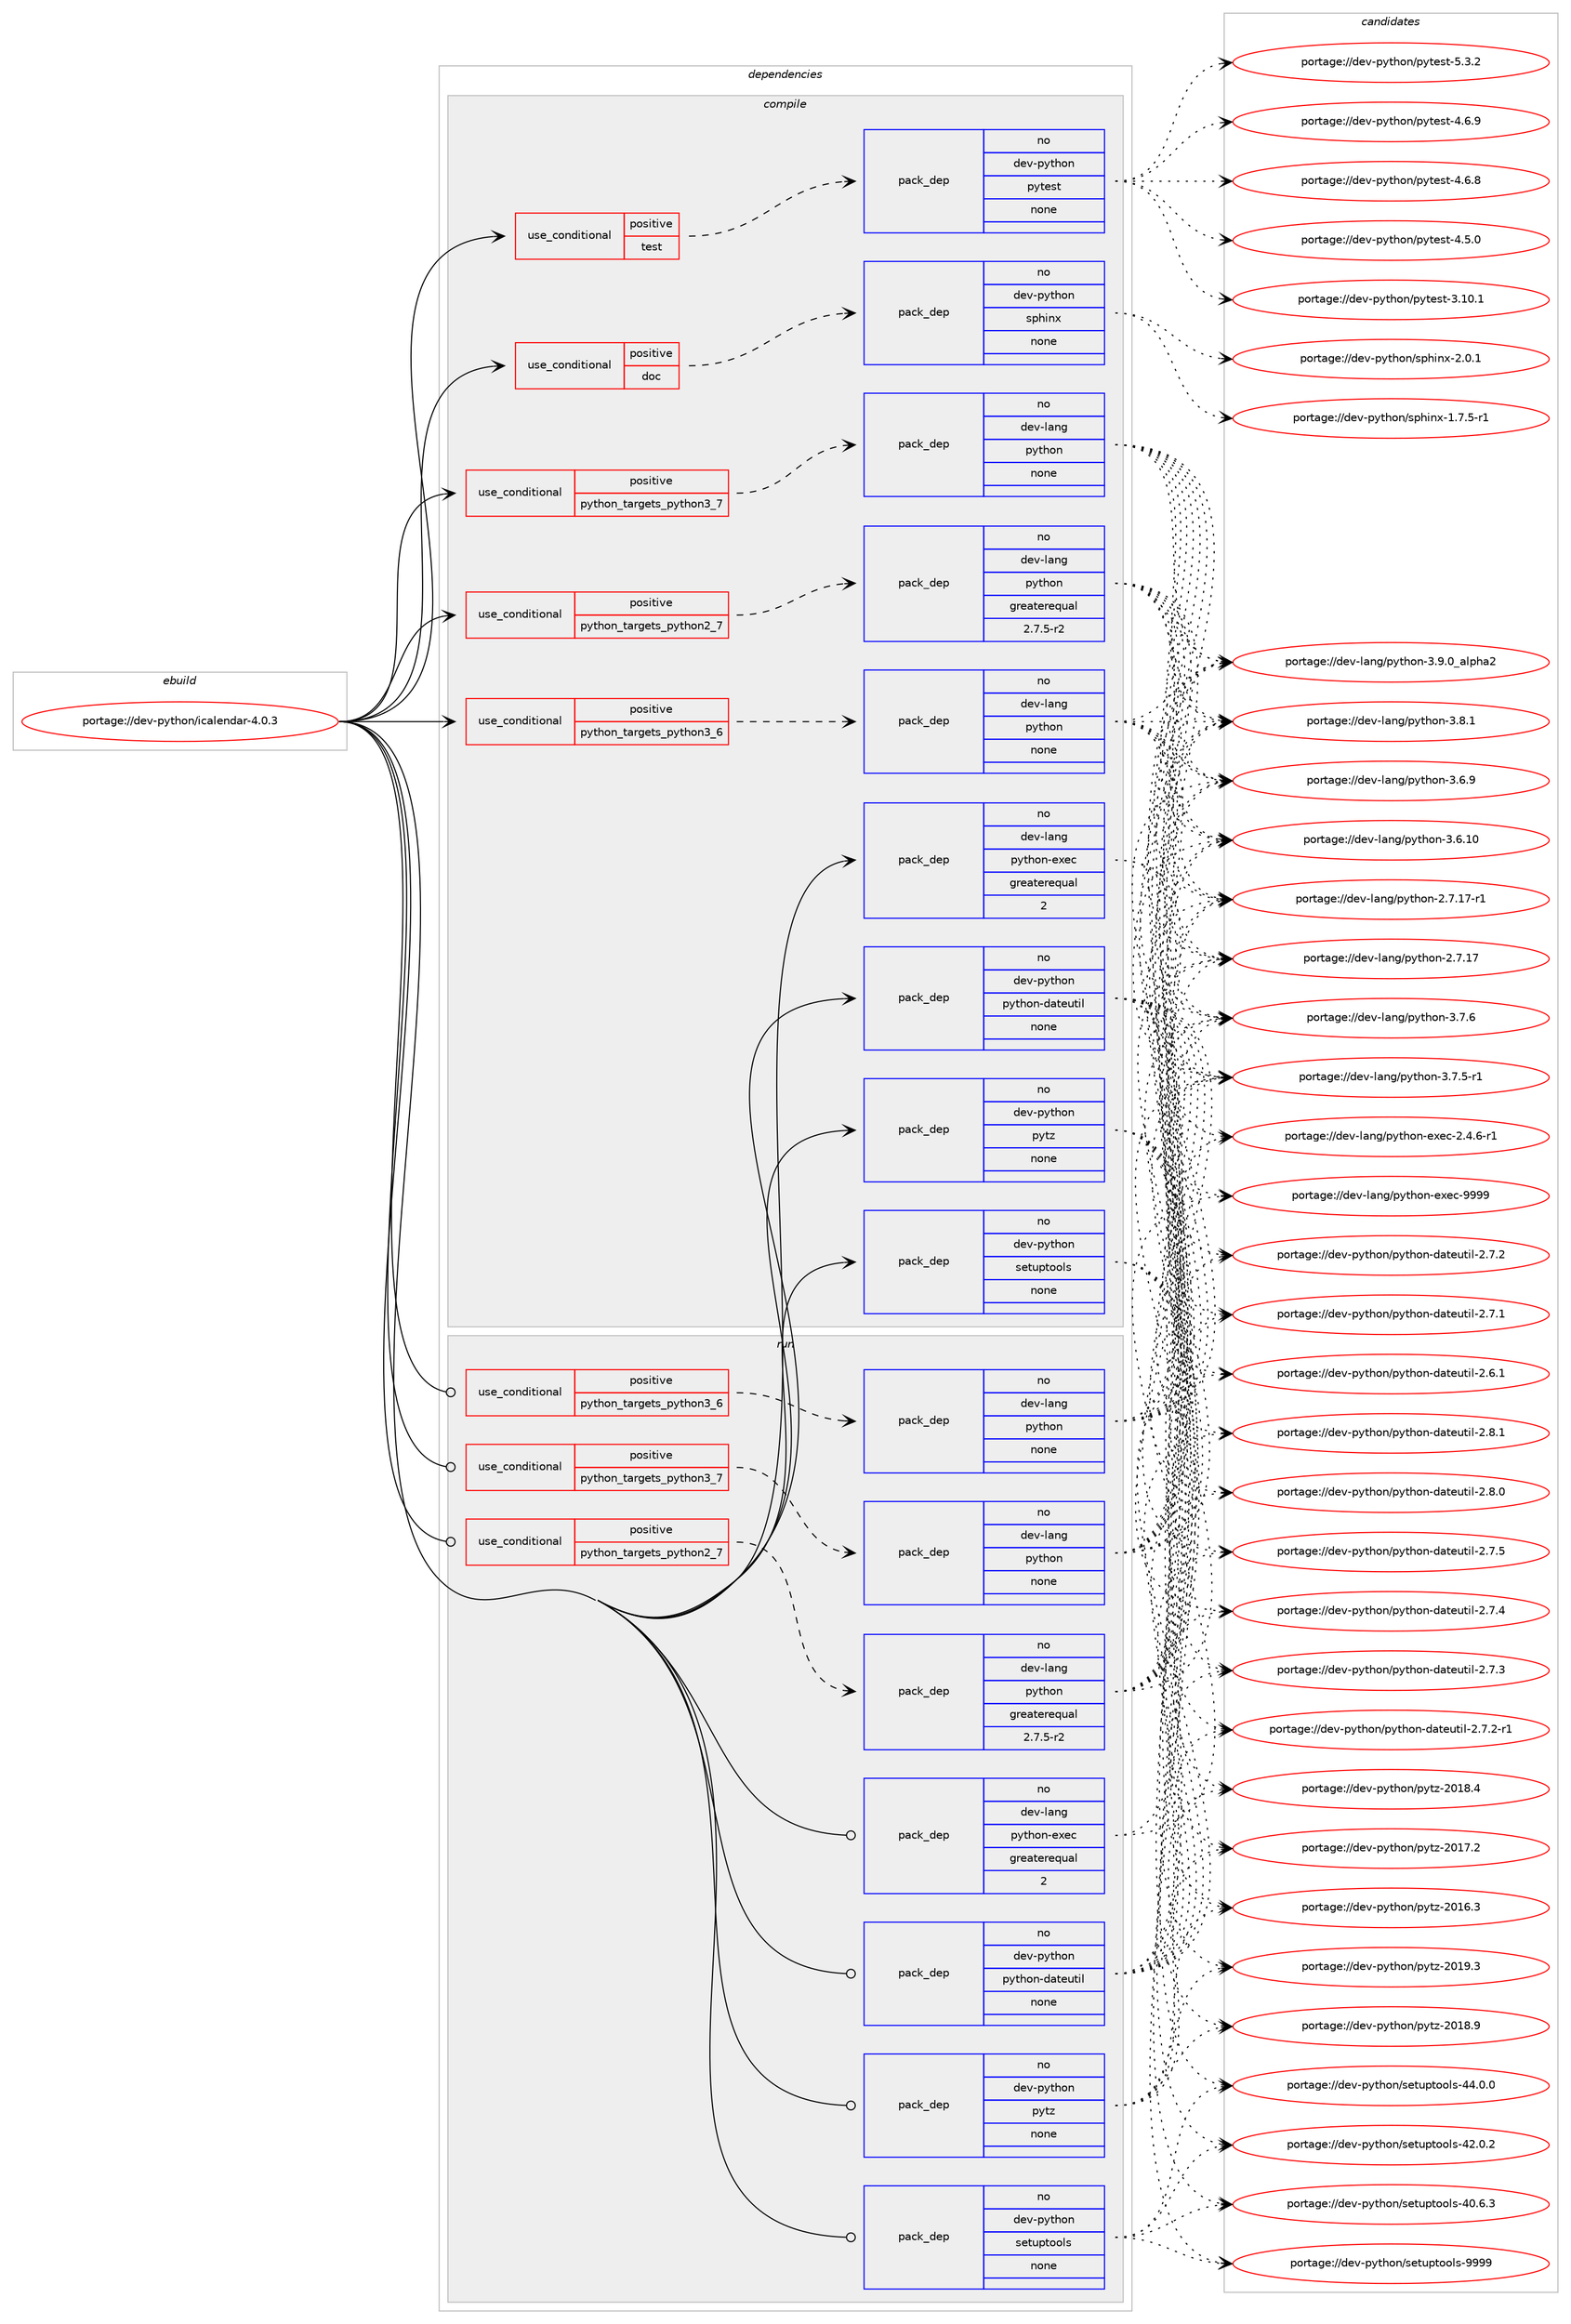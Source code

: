 digraph prolog {

# *************
# Graph options
# *************

newrank=true;
concentrate=true;
compound=true;
graph [rankdir=LR,fontname=Helvetica,fontsize=10,ranksep=1.5];#, ranksep=2.5, nodesep=0.2];
edge  [arrowhead=vee];
node  [fontname=Helvetica,fontsize=10];

# **********
# The ebuild
# **********

subgraph cluster_leftcol {
color=gray;
label=<<i>ebuild</i>>;
id [label="portage://dev-python/icalendar-4.0.3", color=red, width=4, href="../dev-python/icalendar-4.0.3.svg"];
}

# ****************
# The dependencies
# ****************

subgraph cluster_midcol {
color=gray;
label=<<i>dependencies</i>>;
subgraph cluster_compile {
fillcolor="#eeeeee";
style=filled;
label=<<i>compile</i>>;
subgraph cond114653 {
dependency456162 [label=<<TABLE BORDER="0" CELLBORDER="1" CELLSPACING="0" CELLPADDING="4"><TR><TD ROWSPAN="3" CELLPADDING="10">use_conditional</TD></TR><TR><TD>positive</TD></TR><TR><TD>doc</TD></TR></TABLE>>, shape=none, color=red];
subgraph pack336526 {
dependency456163 [label=<<TABLE BORDER="0" CELLBORDER="1" CELLSPACING="0" CELLPADDING="4" WIDTH="220"><TR><TD ROWSPAN="6" CELLPADDING="30">pack_dep</TD></TR><TR><TD WIDTH="110">no</TD></TR><TR><TD>dev-python</TD></TR><TR><TD>sphinx</TD></TR><TR><TD>none</TD></TR><TR><TD></TD></TR></TABLE>>, shape=none, color=blue];
}
dependency456162:e -> dependency456163:w [weight=20,style="dashed",arrowhead="vee"];
}
id:e -> dependency456162:w [weight=20,style="solid",arrowhead="vee"];
subgraph cond114654 {
dependency456164 [label=<<TABLE BORDER="0" CELLBORDER="1" CELLSPACING="0" CELLPADDING="4"><TR><TD ROWSPAN="3" CELLPADDING="10">use_conditional</TD></TR><TR><TD>positive</TD></TR><TR><TD>python_targets_python2_7</TD></TR></TABLE>>, shape=none, color=red];
subgraph pack336527 {
dependency456165 [label=<<TABLE BORDER="0" CELLBORDER="1" CELLSPACING="0" CELLPADDING="4" WIDTH="220"><TR><TD ROWSPAN="6" CELLPADDING="30">pack_dep</TD></TR><TR><TD WIDTH="110">no</TD></TR><TR><TD>dev-lang</TD></TR><TR><TD>python</TD></TR><TR><TD>greaterequal</TD></TR><TR><TD>2.7.5-r2</TD></TR></TABLE>>, shape=none, color=blue];
}
dependency456164:e -> dependency456165:w [weight=20,style="dashed",arrowhead="vee"];
}
id:e -> dependency456164:w [weight=20,style="solid",arrowhead="vee"];
subgraph cond114655 {
dependency456166 [label=<<TABLE BORDER="0" CELLBORDER="1" CELLSPACING="0" CELLPADDING="4"><TR><TD ROWSPAN="3" CELLPADDING="10">use_conditional</TD></TR><TR><TD>positive</TD></TR><TR><TD>python_targets_python3_6</TD></TR></TABLE>>, shape=none, color=red];
subgraph pack336528 {
dependency456167 [label=<<TABLE BORDER="0" CELLBORDER="1" CELLSPACING="0" CELLPADDING="4" WIDTH="220"><TR><TD ROWSPAN="6" CELLPADDING="30">pack_dep</TD></TR><TR><TD WIDTH="110">no</TD></TR><TR><TD>dev-lang</TD></TR><TR><TD>python</TD></TR><TR><TD>none</TD></TR><TR><TD></TD></TR></TABLE>>, shape=none, color=blue];
}
dependency456166:e -> dependency456167:w [weight=20,style="dashed",arrowhead="vee"];
}
id:e -> dependency456166:w [weight=20,style="solid",arrowhead="vee"];
subgraph cond114656 {
dependency456168 [label=<<TABLE BORDER="0" CELLBORDER="1" CELLSPACING="0" CELLPADDING="4"><TR><TD ROWSPAN="3" CELLPADDING="10">use_conditional</TD></TR><TR><TD>positive</TD></TR><TR><TD>python_targets_python3_7</TD></TR></TABLE>>, shape=none, color=red];
subgraph pack336529 {
dependency456169 [label=<<TABLE BORDER="0" CELLBORDER="1" CELLSPACING="0" CELLPADDING="4" WIDTH="220"><TR><TD ROWSPAN="6" CELLPADDING="30">pack_dep</TD></TR><TR><TD WIDTH="110">no</TD></TR><TR><TD>dev-lang</TD></TR><TR><TD>python</TD></TR><TR><TD>none</TD></TR><TR><TD></TD></TR></TABLE>>, shape=none, color=blue];
}
dependency456168:e -> dependency456169:w [weight=20,style="dashed",arrowhead="vee"];
}
id:e -> dependency456168:w [weight=20,style="solid",arrowhead="vee"];
subgraph cond114657 {
dependency456170 [label=<<TABLE BORDER="0" CELLBORDER="1" CELLSPACING="0" CELLPADDING="4"><TR><TD ROWSPAN="3" CELLPADDING="10">use_conditional</TD></TR><TR><TD>positive</TD></TR><TR><TD>test</TD></TR></TABLE>>, shape=none, color=red];
subgraph pack336530 {
dependency456171 [label=<<TABLE BORDER="0" CELLBORDER="1" CELLSPACING="0" CELLPADDING="4" WIDTH="220"><TR><TD ROWSPAN="6" CELLPADDING="30">pack_dep</TD></TR><TR><TD WIDTH="110">no</TD></TR><TR><TD>dev-python</TD></TR><TR><TD>pytest</TD></TR><TR><TD>none</TD></TR><TR><TD></TD></TR></TABLE>>, shape=none, color=blue];
}
dependency456170:e -> dependency456171:w [weight=20,style="dashed",arrowhead="vee"];
}
id:e -> dependency456170:w [weight=20,style="solid",arrowhead="vee"];
subgraph pack336531 {
dependency456172 [label=<<TABLE BORDER="0" CELLBORDER="1" CELLSPACING="0" CELLPADDING="4" WIDTH="220"><TR><TD ROWSPAN="6" CELLPADDING="30">pack_dep</TD></TR><TR><TD WIDTH="110">no</TD></TR><TR><TD>dev-lang</TD></TR><TR><TD>python-exec</TD></TR><TR><TD>greaterequal</TD></TR><TR><TD>2</TD></TR></TABLE>>, shape=none, color=blue];
}
id:e -> dependency456172:w [weight=20,style="solid",arrowhead="vee"];
subgraph pack336532 {
dependency456173 [label=<<TABLE BORDER="0" CELLBORDER="1" CELLSPACING="0" CELLPADDING="4" WIDTH="220"><TR><TD ROWSPAN="6" CELLPADDING="30">pack_dep</TD></TR><TR><TD WIDTH="110">no</TD></TR><TR><TD>dev-python</TD></TR><TR><TD>python-dateutil</TD></TR><TR><TD>none</TD></TR><TR><TD></TD></TR></TABLE>>, shape=none, color=blue];
}
id:e -> dependency456173:w [weight=20,style="solid",arrowhead="vee"];
subgraph pack336533 {
dependency456174 [label=<<TABLE BORDER="0" CELLBORDER="1" CELLSPACING="0" CELLPADDING="4" WIDTH="220"><TR><TD ROWSPAN="6" CELLPADDING="30">pack_dep</TD></TR><TR><TD WIDTH="110">no</TD></TR><TR><TD>dev-python</TD></TR><TR><TD>pytz</TD></TR><TR><TD>none</TD></TR><TR><TD></TD></TR></TABLE>>, shape=none, color=blue];
}
id:e -> dependency456174:w [weight=20,style="solid",arrowhead="vee"];
subgraph pack336534 {
dependency456175 [label=<<TABLE BORDER="0" CELLBORDER="1" CELLSPACING="0" CELLPADDING="4" WIDTH="220"><TR><TD ROWSPAN="6" CELLPADDING="30">pack_dep</TD></TR><TR><TD WIDTH="110">no</TD></TR><TR><TD>dev-python</TD></TR><TR><TD>setuptools</TD></TR><TR><TD>none</TD></TR><TR><TD></TD></TR></TABLE>>, shape=none, color=blue];
}
id:e -> dependency456175:w [weight=20,style="solid",arrowhead="vee"];
}
subgraph cluster_compileandrun {
fillcolor="#eeeeee";
style=filled;
label=<<i>compile and run</i>>;
}
subgraph cluster_run {
fillcolor="#eeeeee";
style=filled;
label=<<i>run</i>>;
subgraph cond114658 {
dependency456176 [label=<<TABLE BORDER="0" CELLBORDER="1" CELLSPACING="0" CELLPADDING="4"><TR><TD ROWSPAN="3" CELLPADDING="10">use_conditional</TD></TR><TR><TD>positive</TD></TR><TR><TD>python_targets_python2_7</TD></TR></TABLE>>, shape=none, color=red];
subgraph pack336535 {
dependency456177 [label=<<TABLE BORDER="0" CELLBORDER="1" CELLSPACING="0" CELLPADDING="4" WIDTH="220"><TR><TD ROWSPAN="6" CELLPADDING="30">pack_dep</TD></TR><TR><TD WIDTH="110">no</TD></TR><TR><TD>dev-lang</TD></TR><TR><TD>python</TD></TR><TR><TD>greaterequal</TD></TR><TR><TD>2.7.5-r2</TD></TR></TABLE>>, shape=none, color=blue];
}
dependency456176:e -> dependency456177:w [weight=20,style="dashed",arrowhead="vee"];
}
id:e -> dependency456176:w [weight=20,style="solid",arrowhead="odot"];
subgraph cond114659 {
dependency456178 [label=<<TABLE BORDER="0" CELLBORDER="1" CELLSPACING="0" CELLPADDING="4"><TR><TD ROWSPAN="3" CELLPADDING="10">use_conditional</TD></TR><TR><TD>positive</TD></TR><TR><TD>python_targets_python3_6</TD></TR></TABLE>>, shape=none, color=red];
subgraph pack336536 {
dependency456179 [label=<<TABLE BORDER="0" CELLBORDER="1" CELLSPACING="0" CELLPADDING="4" WIDTH="220"><TR><TD ROWSPAN="6" CELLPADDING="30">pack_dep</TD></TR><TR><TD WIDTH="110">no</TD></TR><TR><TD>dev-lang</TD></TR><TR><TD>python</TD></TR><TR><TD>none</TD></TR><TR><TD></TD></TR></TABLE>>, shape=none, color=blue];
}
dependency456178:e -> dependency456179:w [weight=20,style="dashed",arrowhead="vee"];
}
id:e -> dependency456178:w [weight=20,style="solid",arrowhead="odot"];
subgraph cond114660 {
dependency456180 [label=<<TABLE BORDER="0" CELLBORDER="1" CELLSPACING="0" CELLPADDING="4"><TR><TD ROWSPAN="3" CELLPADDING="10">use_conditional</TD></TR><TR><TD>positive</TD></TR><TR><TD>python_targets_python3_7</TD></TR></TABLE>>, shape=none, color=red];
subgraph pack336537 {
dependency456181 [label=<<TABLE BORDER="0" CELLBORDER="1" CELLSPACING="0" CELLPADDING="4" WIDTH="220"><TR><TD ROWSPAN="6" CELLPADDING="30">pack_dep</TD></TR><TR><TD WIDTH="110">no</TD></TR><TR><TD>dev-lang</TD></TR><TR><TD>python</TD></TR><TR><TD>none</TD></TR><TR><TD></TD></TR></TABLE>>, shape=none, color=blue];
}
dependency456180:e -> dependency456181:w [weight=20,style="dashed",arrowhead="vee"];
}
id:e -> dependency456180:w [weight=20,style="solid",arrowhead="odot"];
subgraph pack336538 {
dependency456182 [label=<<TABLE BORDER="0" CELLBORDER="1" CELLSPACING="0" CELLPADDING="4" WIDTH="220"><TR><TD ROWSPAN="6" CELLPADDING="30">pack_dep</TD></TR><TR><TD WIDTH="110">no</TD></TR><TR><TD>dev-lang</TD></TR><TR><TD>python-exec</TD></TR><TR><TD>greaterequal</TD></TR><TR><TD>2</TD></TR></TABLE>>, shape=none, color=blue];
}
id:e -> dependency456182:w [weight=20,style="solid",arrowhead="odot"];
subgraph pack336539 {
dependency456183 [label=<<TABLE BORDER="0" CELLBORDER="1" CELLSPACING="0" CELLPADDING="4" WIDTH="220"><TR><TD ROWSPAN="6" CELLPADDING="30">pack_dep</TD></TR><TR><TD WIDTH="110">no</TD></TR><TR><TD>dev-python</TD></TR><TR><TD>python-dateutil</TD></TR><TR><TD>none</TD></TR><TR><TD></TD></TR></TABLE>>, shape=none, color=blue];
}
id:e -> dependency456183:w [weight=20,style="solid",arrowhead="odot"];
subgraph pack336540 {
dependency456184 [label=<<TABLE BORDER="0" CELLBORDER="1" CELLSPACING="0" CELLPADDING="4" WIDTH="220"><TR><TD ROWSPAN="6" CELLPADDING="30">pack_dep</TD></TR><TR><TD WIDTH="110">no</TD></TR><TR><TD>dev-python</TD></TR><TR><TD>pytz</TD></TR><TR><TD>none</TD></TR><TR><TD></TD></TR></TABLE>>, shape=none, color=blue];
}
id:e -> dependency456184:w [weight=20,style="solid",arrowhead="odot"];
subgraph pack336541 {
dependency456185 [label=<<TABLE BORDER="0" CELLBORDER="1" CELLSPACING="0" CELLPADDING="4" WIDTH="220"><TR><TD ROWSPAN="6" CELLPADDING="30">pack_dep</TD></TR><TR><TD WIDTH="110">no</TD></TR><TR><TD>dev-python</TD></TR><TR><TD>setuptools</TD></TR><TR><TD>none</TD></TR><TR><TD></TD></TR></TABLE>>, shape=none, color=blue];
}
id:e -> dependency456185:w [weight=20,style="solid",arrowhead="odot"];
}
}

# **************
# The candidates
# **************

subgraph cluster_choices {
rank=same;
color=gray;
label=<<i>candidates</i>>;

subgraph choice336526 {
color=black;
nodesep=1;
choice1001011184511212111610411111047115112104105110120455046484649 [label="portage://dev-python/sphinx-2.0.1", color=red, width=4,href="../dev-python/sphinx-2.0.1.svg"];
choice10010111845112121116104111110471151121041051101204549465546534511449 [label="portage://dev-python/sphinx-1.7.5-r1", color=red, width=4,href="../dev-python/sphinx-1.7.5-r1.svg"];
dependency456163:e -> choice1001011184511212111610411111047115112104105110120455046484649:w [style=dotted,weight="100"];
dependency456163:e -> choice10010111845112121116104111110471151121041051101204549465546534511449:w [style=dotted,weight="100"];
}
subgraph choice336527 {
color=black;
nodesep=1;
choice10010111845108971101034711212111610411111045514657464895971081121049750 [label="portage://dev-lang/python-3.9.0_alpha2", color=red, width=4,href="../dev-lang/python-3.9.0_alpha2.svg"];
choice100101118451089711010347112121116104111110455146564649 [label="portage://dev-lang/python-3.8.1", color=red, width=4,href="../dev-lang/python-3.8.1.svg"];
choice100101118451089711010347112121116104111110455146554654 [label="portage://dev-lang/python-3.7.6", color=red, width=4,href="../dev-lang/python-3.7.6.svg"];
choice1001011184510897110103471121211161041111104551465546534511449 [label="portage://dev-lang/python-3.7.5-r1", color=red, width=4,href="../dev-lang/python-3.7.5-r1.svg"];
choice100101118451089711010347112121116104111110455146544657 [label="portage://dev-lang/python-3.6.9", color=red, width=4,href="../dev-lang/python-3.6.9.svg"];
choice10010111845108971101034711212111610411111045514654464948 [label="portage://dev-lang/python-3.6.10", color=red, width=4,href="../dev-lang/python-3.6.10.svg"];
choice100101118451089711010347112121116104111110455046554649554511449 [label="portage://dev-lang/python-2.7.17-r1", color=red, width=4,href="../dev-lang/python-2.7.17-r1.svg"];
choice10010111845108971101034711212111610411111045504655464955 [label="portage://dev-lang/python-2.7.17", color=red, width=4,href="../dev-lang/python-2.7.17.svg"];
dependency456165:e -> choice10010111845108971101034711212111610411111045514657464895971081121049750:w [style=dotted,weight="100"];
dependency456165:e -> choice100101118451089711010347112121116104111110455146564649:w [style=dotted,weight="100"];
dependency456165:e -> choice100101118451089711010347112121116104111110455146554654:w [style=dotted,weight="100"];
dependency456165:e -> choice1001011184510897110103471121211161041111104551465546534511449:w [style=dotted,weight="100"];
dependency456165:e -> choice100101118451089711010347112121116104111110455146544657:w [style=dotted,weight="100"];
dependency456165:e -> choice10010111845108971101034711212111610411111045514654464948:w [style=dotted,weight="100"];
dependency456165:e -> choice100101118451089711010347112121116104111110455046554649554511449:w [style=dotted,weight="100"];
dependency456165:e -> choice10010111845108971101034711212111610411111045504655464955:w [style=dotted,weight="100"];
}
subgraph choice336528 {
color=black;
nodesep=1;
choice10010111845108971101034711212111610411111045514657464895971081121049750 [label="portage://dev-lang/python-3.9.0_alpha2", color=red, width=4,href="../dev-lang/python-3.9.0_alpha2.svg"];
choice100101118451089711010347112121116104111110455146564649 [label="portage://dev-lang/python-3.8.1", color=red, width=4,href="../dev-lang/python-3.8.1.svg"];
choice100101118451089711010347112121116104111110455146554654 [label="portage://dev-lang/python-3.7.6", color=red, width=4,href="../dev-lang/python-3.7.6.svg"];
choice1001011184510897110103471121211161041111104551465546534511449 [label="portage://dev-lang/python-3.7.5-r1", color=red, width=4,href="../dev-lang/python-3.7.5-r1.svg"];
choice100101118451089711010347112121116104111110455146544657 [label="portage://dev-lang/python-3.6.9", color=red, width=4,href="../dev-lang/python-3.6.9.svg"];
choice10010111845108971101034711212111610411111045514654464948 [label="portage://dev-lang/python-3.6.10", color=red, width=4,href="../dev-lang/python-3.6.10.svg"];
choice100101118451089711010347112121116104111110455046554649554511449 [label="portage://dev-lang/python-2.7.17-r1", color=red, width=4,href="../dev-lang/python-2.7.17-r1.svg"];
choice10010111845108971101034711212111610411111045504655464955 [label="portage://dev-lang/python-2.7.17", color=red, width=4,href="../dev-lang/python-2.7.17.svg"];
dependency456167:e -> choice10010111845108971101034711212111610411111045514657464895971081121049750:w [style=dotted,weight="100"];
dependency456167:e -> choice100101118451089711010347112121116104111110455146564649:w [style=dotted,weight="100"];
dependency456167:e -> choice100101118451089711010347112121116104111110455146554654:w [style=dotted,weight="100"];
dependency456167:e -> choice1001011184510897110103471121211161041111104551465546534511449:w [style=dotted,weight="100"];
dependency456167:e -> choice100101118451089711010347112121116104111110455146544657:w [style=dotted,weight="100"];
dependency456167:e -> choice10010111845108971101034711212111610411111045514654464948:w [style=dotted,weight="100"];
dependency456167:e -> choice100101118451089711010347112121116104111110455046554649554511449:w [style=dotted,weight="100"];
dependency456167:e -> choice10010111845108971101034711212111610411111045504655464955:w [style=dotted,weight="100"];
}
subgraph choice336529 {
color=black;
nodesep=1;
choice10010111845108971101034711212111610411111045514657464895971081121049750 [label="portage://dev-lang/python-3.9.0_alpha2", color=red, width=4,href="../dev-lang/python-3.9.0_alpha2.svg"];
choice100101118451089711010347112121116104111110455146564649 [label="portage://dev-lang/python-3.8.1", color=red, width=4,href="../dev-lang/python-3.8.1.svg"];
choice100101118451089711010347112121116104111110455146554654 [label="portage://dev-lang/python-3.7.6", color=red, width=4,href="../dev-lang/python-3.7.6.svg"];
choice1001011184510897110103471121211161041111104551465546534511449 [label="portage://dev-lang/python-3.7.5-r1", color=red, width=4,href="../dev-lang/python-3.7.5-r1.svg"];
choice100101118451089711010347112121116104111110455146544657 [label="portage://dev-lang/python-3.6.9", color=red, width=4,href="../dev-lang/python-3.6.9.svg"];
choice10010111845108971101034711212111610411111045514654464948 [label="portage://dev-lang/python-3.6.10", color=red, width=4,href="../dev-lang/python-3.6.10.svg"];
choice100101118451089711010347112121116104111110455046554649554511449 [label="portage://dev-lang/python-2.7.17-r1", color=red, width=4,href="../dev-lang/python-2.7.17-r1.svg"];
choice10010111845108971101034711212111610411111045504655464955 [label="portage://dev-lang/python-2.7.17", color=red, width=4,href="../dev-lang/python-2.7.17.svg"];
dependency456169:e -> choice10010111845108971101034711212111610411111045514657464895971081121049750:w [style=dotted,weight="100"];
dependency456169:e -> choice100101118451089711010347112121116104111110455146564649:w [style=dotted,weight="100"];
dependency456169:e -> choice100101118451089711010347112121116104111110455146554654:w [style=dotted,weight="100"];
dependency456169:e -> choice1001011184510897110103471121211161041111104551465546534511449:w [style=dotted,weight="100"];
dependency456169:e -> choice100101118451089711010347112121116104111110455146544657:w [style=dotted,weight="100"];
dependency456169:e -> choice10010111845108971101034711212111610411111045514654464948:w [style=dotted,weight="100"];
dependency456169:e -> choice100101118451089711010347112121116104111110455046554649554511449:w [style=dotted,weight="100"];
dependency456169:e -> choice10010111845108971101034711212111610411111045504655464955:w [style=dotted,weight="100"];
}
subgraph choice336530 {
color=black;
nodesep=1;
choice1001011184511212111610411111047112121116101115116455346514650 [label="portage://dev-python/pytest-5.3.2", color=red, width=4,href="../dev-python/pytest-5.3.2.svg"];
choice1001011184511212111610411111047112121116101115116455246544657 [label="portage://dev-python/pytest-4.6.9", color=red, width=4,href="../dev-python/pytest-4.6.9.svg"];
choice1001011184511212111610411111047112121116101115116455246544656 [label="portage://dev-python/pytest-4.6.8", color=red, width=4,href="../dev-python/pytest-4.6.8.svg"];
choice1001011184511212111610411111047112121116101115116455246534648 [label="portage://dev-python/pytest-4.5.0", color=red, width=4,href="../dev-python/pytest-4.5.0.svg"];
choice100101118451121211161041111104711212111610111511645514649484649 [label="portage://dev-python/pytest-3.10.1", color=red, width=4,href="../dev-python/pytest-3.10.1.svg"];
dependency456171:e -> choice1001011184511212111610411111047112121116101115116455346514650:w [style=dotted,weight="100"];
dependency456171:e -> choice1001011184511212111610411111047112121116101115116455246544657:w [style=dotted,weight="100"];
dependency456171:e -> choice1001011184511212111610411111047112121116101115116455246544656:w [style=dotted,weight="100"];
dependency456171:e -> choice1001011184511212111610411111047112121116101115116455246534648:w [style=dotted,weight="100"];
dependency456171:e -> choice100101118451121211161041111104711212111610111511645514649484649:w [style=dotted,weight="100"];
}
subgraph choice336531 {
color=black;
nodesep=1;
choice10010111845108971101034711212111610411111045101120101994557575757 [label="portage://dev-lang/python-exec-9999", color=red, width=4,href="../dev-lang/python-exec-9999.svg"];
choice10010111845108971101034711212111610411111045101120101994550465246544511449 [label="portage://dev-lang/python-exec-2.4.6-r1", color=red, width=4,href="../dev-lang/python-exec-2.4.6-r1.svg"];
dependency456172:e -> choice10010111845108971101034711212111610411111045101120101994557575757:w [style=dotted,weight="100"];
dependency456172:e -> choice10010111845108971101034711212111610411111045101120101994550465246544511449:w [style=dotted,weight="100"];
}
subgraph choice336532 {
color=black;
nodesep=1;
choice10010111845112121116104111110471121211161041111104510097116101117116105108455046564649 [label="portage://dev-python/python-dateutil-2.8.1", color=red, width=4,href="../dev-python/python-dateutil-2.8.1.svg"];
choice10010111845112121116104111110471121211161041111104510097116101117116105108455046564648 [label="portage://dev-python/python-dateutil-2.8.0", color=red, width=4,href="../dev-python/python-dateutil-2.8.0.svg"];
choice10010111845112121116104111110471121211161041111104510097116101117116105108455046554653 [label="portage://dev-python/python-dateutil-2.7.5", color=red, width=4,href="../dev-python/python-dateutil-2.7.5.svg"];
choice10010111845112121116104111110471121211161041111104510097116101117116105108455046554652 [label="portage://dev-python/python-dateutil-2.7.4", color=red, width=4,href="../dev-python/python-dateutil-2.7.4.svg"];
choice10010111845112121116104111110471121211161041111104510097116101117116105108455046554651 [label="portage://dev-python/python-dateutil-2.7.3", color=red, width=4,href="../dev-python/python-dateutil-2.7.3.svg"];
choice100101118451121211161041111104711212111610411111045100971161011171161051084550465546504511449 [label="portage://dev-python/python-dateutil-2.7.2-r1", color=red, width=4,href="../dev-python/python-dateutil-2.7.2-r1.svg"];
choice10010111845112121116104111110471121211161041111104510097116101117116105108455046554650 [label="portage://dev-python/python-dateutil-2.7.2", color=red, width=4,href="../dev-python/python-dateutil-2.7.2.svg"];
choice10010111845112121116104111110471121211161041111104510097116101117116105108455046554649 [label="portage://dev-python/python-dateutil-2.7.1", color=red, width=4,href="../dev-python/python-dateutil-2.7.1.svg"];
choice10010111845112121116104111110471121211161041111104510097116101117116105108455046544649 [label="portage://dev-python/python-dateutil-2.6.1", color=red, width=4,href="../dev-python/python-dateutil-2.6.1.svg"];
dependency456173:e -> choice10010111845112121116104111110471121211161041111104510097116101117116105108455046564649:w [style=dotted,weight="100"];
dependency456173:e -> choice10010111845112121116104111110471121211161041111104510097116101117116105108455046564648:w [style=dotted,weight="100"];
dependency456173:e -> choice10010111845112121116104111110471121211161041111104510097116101117116105108455046554653:w [style=dotted,weight="100"];
dependency456173:e -> choice10010111845112121116104111110471121211161041111104510097116101117116105108455046554652:w [style=dotted,weight="100"];
dependency456173:e -> choice10010111845112121116104111110471121211161041111104510097116101117116105108455046554651:w [style=dotted,weight="100"];
dependency456173:e -> choice100101118451121211161041111104711212111610411111045100971161011171161051084550465546504511449:w [style=dotted,weight="100"];
dependency456173:e -> choice10010111845112121116104111110471121211161041111104510097116101117116105108455046554650:w [style=dotted,weight="100"];
dependency456173:e -> choice10010111845112121116104111110471121211161041111104510097116101117116105108455046554649:w [style=dotted,weight="100"];
dependency456173:e -> choice10010111845112121116104111110471121211161041111104510097116101117116105108455046544649:w [style=dotted,weight="100"];
}
subgraph choice336533 {
color=black;
nodesep=1;
choice100101118451121211161041111104711212111612245504849574651 [label="portage://dev-python/pytz-2019.3", color=red, width=4,href="../dev-python/pytz-2019.3.svg"];
choice100101118451121211161041111104711212111612245504849564657 [label="portage://dev-python/pytz-2018.9", color=red, width=4,href="../dev-python/pytz-2018.9.svg"];
choice100101118451121211161041111104711212111612245504849564652 [label="portage://dev-python/pytz-2018.4", color=red, width=4,href="../dev-python/pytz-2018.4.svg"];
choice100101118451121211161041111104711212111612245504849554650 [label="portage://dev-python/pytz-2017.2", color=red, width=4,href="../dev-python/pytz-2017.2.svg"];
choice100101118451121211161041111104711212111612245504849544651 [label="portage://dev-python/pytz-2016.3", color=red, width=4,href="../dev-python/pytz-2016.3.svg"];
dependency456174:e -> choice100101118451121211161041111104711212111612245504849574651:w [style=dotted,weight="100"];
dependency456174:e -> choice100101118451121211161041111104711212111612245504849564657:w [style=dotted,weight="100"];
dependency456174:e -> choice100101118451121211161041111104711212111612245504849564652:w [style=dotted,weight="100"];
dependency456174:e -> choice100101118451121211161041111104711212111612245504849554650:w [style=dotted,weight="100"];
dependency456174:e -> choice100101118451121211161041111104711212111612245504849544651:w [style=dotted,weight="100"];
}
subgraph choice336534 {
color=black;
nodesep=1;
choice10010111845112121116104111110471151011161171121161111111081154557575757 [label="portage://dev-python/setuptools-9999", color=red, width=4,href="../dev-python/setuptools-9999.svg"];
choice100101118451121211161041111104711510111611711211611111110811545525246484648 [label="portage://dev-python/setuptools-44.0.0", color=red, width=4,href="../dev-python/setuptools-44.0.0.svg"];
choice100101118451121211161041111104711510111611711211611111110811545525046484650 [label="portage://dev-python/setuptools-42.0.2", color=red, width=4,href="../dev-python/setuptools-42.0.2.svg"];
choice100101118451121211161041111104711510111611711211611111110811545524846544651 [label="portage://dev-python/setuptools-40.6.3", color=red, width=4,href="../dev-python/setuptools-40.6.3.svg"];
dependency456175:e -> choice10010111845112121116104111110471151011161171121161111111081154557575757:w [style=dotted,weight="100"];
dependency456175:e -> choice100101118451121211161041111104711510111611711211611111110811545525246484648:w [style=dotted,weight="100"];
dependency456175:e -> choice100101118451121211161041111104711510111611711211611111110811545525046484650:w [style=dotted,weight="100"];
dependency456175:e -> choice100101118451121211161041111104711510111611711211611111110811545524846544651:w [style=dotted,weight="100"];
}
subgraph choice336535 {
color=black;
nodesep=1;
choice10010111845108971101034711212111610411111045514657464895971081121049750 [label="portage://dev-lang/python-3.9.0_alpha2", color=red, width=4,href="../dev-lang/python-3.9.0_alpha2.svg"];
choice100101118451089711010347112121116104111110455146564649 [label="portage://dev-lang/python-3.8.1", color=red, width=4,href="../dev-lang/python-3.8.1.svg"];
choice100101118451089711010347112121116104111110455146554654 [label="portage://dev-lang/python-3.7.6", color=red, width=4,href="../dev-lang/python-3.7.6.svg"];
choice1001011184510897110103471121211161041111104551465546534511449 [label="portage://dev-lang/python-3.7.5-r1", color=red, width=4,href="../dev-lang/python-3.7.5-r1.svg"];
choice100101118451089711010347112121116104111110455146544657 [label="portage://dev-lang/python-3.6.9", color=red, width=4,href="../dev-lang/python-3.6.9.svg"];
choice10010111845108971101034711212111610411111045514654464948 [label="portage://dev-lang/python-3.6.10", color=red, width=4,href="../dev-lang/python-3.6.10.svg"];
choice100101118451089711010347112121116104111110455046554649554511449 [label="portage://dev-lang/python-2.7.17-r1", color=red, width=4,href="../dev-lang/python-2.7.17-r1.svg"];
choice10010111845108971101034711212111610411111045504655464955 [label="portage://dev-lang/python-2.7.17", color=red, width=4,href="../dev-lang/python-2.7.17.svg"];
dependency456177:e -> choice10010111845108971101034711212111610411111045514657464895971081121049750:w [style=dotted,weight="100"];
dependency456177:e -> choice100101118451089711010347112121116104111110455146564649:w [style=dotted,weight="100"];
dependency456177:e -> choice100101118451089711010347112121116104111110455146554654:w [style=dotted,weight="100"];
dependency456177:e -> choice1001011184510897110103471121211161041111104551465546534511449:w [style=dotted,weight="100"];
dependency456177:e -> choice100101118451089711010347112121116104111110455146544657:w [style=dotted,weight="100"];
dependency456177:e -> choice10010111845108971101034711212111610411111045514654464948:w [style=dotted,weight="100"];
dependency456177:e -> choice100101118451089711010347112121116104111110455046554649554511449:w [style=dotted,weight="100"];
dependency456177:e -> choice10010111845108971101034711212111610411111045504655464955:w [style=dotted,weight="100"];
}
subgraph choice336536 {
color=black;
nodesep=1;
choice10010111845108971101034711212111610411111045514657464895971081121049750 [label="portage://dev-lang/python-3.9.0_alpha2", color=red, width=4,href="../dev-lang/python-3.9.0_alpha2.svg"];
choice100101118451089711010347112121116104111110455146564649 [label="portage://dev-lang/python-3.8.1", color=red, width=4,href="../dev-lang/python-3.8.1.svg"];
choice100101118451089711010347112121116104111110455146554654 [label="portage://dev-lang/python-3.7.6", color=red, width=4,href="../dev-lang/python-3.7.6.svg"];
choice1001011184510897110103471121211161041111104551465546534511449 [label="portage://dev-lang/python-3.7.5-r1", color=red, width=4,href="../dev-lang/python-3.7.5-r1.svg"];
choice100101118451089711010347112121116104111110455146544657 [label="portage://dev-lang/python-3.6.9", color=red, width=4,href="../dev-lang/python-3.6.9.svg"];
choice10010111845108971101034711212111610411111045514654464948 [label="portage://dev-lang/python-3.6.10", color=red, width=4,href="../dev-lang/python-3.6.10.svg"];
choice100101118451089711010347112121116104111110455046554649554511449 [label="portage://dev-lang/python-2.7.17-r1", color=red, width=4,href="../dev-lang/python-2.7.17-r1.svg"];
choice10010111845108971101034711212111610411111045504655464955 [label="portage://dev-lang/python-2.7.17", color=red, width=4,href="../dev-lang/python-2.7.17.svg"];
dependency456179:e -> choice10010111845108971101034711212111610411111045514657464895971081121049750:w [style=dotted,weight="100"];
dependency456179:e -> choice100101118451089711010347112121116104111110455146564649:w [style=dotted,weight="100"];
dependency456179:e -> choice100101118451089711010347112121116104111110455146554654:w [style=dotted,weight="100"];
dependency456179:e -> choice1001011184510897110103471121211161041111104551465546534511449:w [style=dotted,weight="100"];
dependency456179:e -> choice100101118451089711010347112121116104111110455146544657:w [style=dotted,weight="100"];
dependency456179:e -> choice10010111845108971101034711212111610411111045514654464948:w [style=dotted,weight="100"];
dependency456179:e -> choice100101118451089711010347112121116104111110455046554649554511449:w [style=dotted,weight="100"];
dependency456179:e -> choice10010111845108971101034711212111610411111045504655464955:w [style=dotted,weight="100"];
}
subgraph choice336537 {
color=black;
nodesep=1;
choice10010111845108971101034711212111610411111045514657464895971081121049750 [label="portage://dev-lang/python-3.9.0_alpha2", color=red, width=4,href="../dev-lang/python-3.9.0_alpha2.svg"];
choice100101118451089711010347112121116104111110455146564649 [label="portage://dev-lang/python-3.8.1", color=red, width=4,href="../dev-lang/python-3.8.1.svg"];
choice100101118451089711010347112121116104111110455146554654 [label="portage://dev-lang/python-3.7.6", color=red, width=4,href="../dev-lang/python-3.7.6.svg"];
choice1001011184510897110103471121211161041111104551465546534511449 [label="portage://dev-lang/python-3.7.5-r1", color=red, width=4,href="../dev-lang/python-3.7.5-r1.svg"];
choice100101118451089711010347112121116104111110455146544657 [label="portage://dev-lang/python-3.6.9", color=red, width=4,href="../dev-lang/python-3.6.9.svg"];
choice10010111845108971101034711212111610411111045514654464948 [label="portage://dev-lang/python-3.6.10", color=red, width=4,href="../dev-lang/python-3.6.10.svg"];
choice100101118451089711010347112121116104111110455046554649554511449 [label="portage://dev-lang/python-2.7.17-r1", color=red, width=4,href="../dev-lang/python-2.7.17-r1.svg"];
choice10010111845108971101034711212111610411111045504655464955 [label="portage://dev-lang/python-2.7.17", color=red, width=4,href="../dev-lang/python-2.7.17.svg"];
dependency456181:e -> choice10010111845108971101034711212111610411111045514657464895971081121049750:w [style=dotted,weight="100"];
dependency456181:e -> choice100101118451089711010347112121116104111110455146564649:w [style=dotted,weight="100"];
dependency456181:e -> choice100101118451089711010347112121116104111110455146554654:w [style=dotted,weight="100"];
dependency456181:e -> choice1001011184510897110103471121211161041111104551465546534511449:w [style=dotted,weight="100"];
dependency456181:e -> choice100101118451089711010347112121116104111110455146544657:w [style=dotted,weight="100"];
dependency456181:e -> choice10010111845108971101034711212111610411111045514654464948:w [style=dotted,weight="100"];
dependency456181:e -> choice100101118451089711010347112121116104111110455046554649554511449:w [style=dotted,weight="100"];
dependency456181:e -> choice10010111845108971101034711212111610411111045504655464955:w [style=dotted,weight="100"];
}
subgraph choice336538 {
color=black;
nodesep=1;
choice10010111845108971101034711212111610411111045101120101994557575757 [label="portage://dev-lang/python-exec-9999", color=red, width=4,href="../dev-lang/python-exec-9999.svg"];
choice10010111845108971101034711212111610411111045101120101994550465246544511449 [label="portage://dev-lang/python-exec-2.4.6-r1", color=red, width=4,href="../dev-lang/python-exec-2.4.6-r1.svg"];
dependency456182:e -> choice10010111845108971101034711212111610411111045101120101994557575757:w [style=dotted,weight="100"];
dependency456182:e -> choice10010111845108971101034711212111610411111045101120101994550465246544511449:w [style=dotted,weight="100"];
}
subgraph choice336539 {
color=black;
nodesep=1;
choice10010111845112121116104111110471121211161041111104510097116101117116105108455046564649 [label="portage://dev-python/python-dateutil-2.8.1", color=red, width=4,href="../dev-python/python-dateutil-2.8.1.svg"];
choice10010111845112121116104111110471121211161041111104510097116101117116105108455046564648 [label="portage://dev-python/python-dateutil-2.8.0", color=red, width=4,href="../dev-python/python-dateutil-2.8.0.svg"];
choice10010111845112121116104111110471121211161041111104510097116101117116105108455046554653 [label="portage://dev-python/python-dateutil-2.7.5", color=red, width=4,href="../dev-python/python-dateutil-2.7.5.svg"];
choice10010111845112121116104111110471121211161041111104510097116101117116105108455046554652 [label="portage://dev-python/python-dateutil-2.7.4", color=red, width=4,href="../dev-python/python-dateutil-2.7.4.svg"];
choice10010111845112121116104111110471121211161041111104510097116101117116105108455046554651 [label="portage://dev-python/python-dateutil-2.7.3", color=red, width=4,href="../dev-python/python-dateutil-2.7.3.svg"];
choice100101118451121211161041111104711212111610411111045100971161011171161051084550465546504511449 [label="portage://dev-python/python-dateutil-2.7.2-r1", color=red, width=4,href="../dev-python/python-dateutil-2.7.2-r1.svg"];
choice10010111845112121116104111110471121211161041111104510097116101117116105108455046554650 [label="portage://dev-python/python-dateutil-2.7.2", color=red, width=4,href="../dev-python/python-dateutil-2.7.2.svg"];
choice10010111845112121116104111110471121211161041111104510097116101117116105108455046554649 [label="portage://dev-python/python-dateutil-2.7.1", color=red, width=4,href="../dev-python/python-dateutil-2.7.1.svg"];
choice10010111845112121116104111110471121211161041111104510097116101117116105108455046544649 [label="portage://dev-python/python-dateutil-2.6.1", color=red, width=4,href="../dev-python/python-dateutil-2.6.1.svg"];
dependency456183:e -> choice10010111845112121116104111110471121211161041111104510097116101117116105108455046564649:w [style=dotted,weight="100"];
dependency456183:e -> choice10010111845112121116104111110471121211161041111104510097116101117116105108455046564648:w [style=dotted,weight="100"];
dependency456183:e -> choice10010111845112121116104111110471121211161041111104510097116101117116105108455046554653:w [style=dotted,weight="100"];
dependency456183:e -> choice10010111845112121116104111110471121211161041111104510097116101117116105108455046554652:w [style=dotted,weight="100"];
dependency456183:e -> choice10010111845112121116104111110471121211161041111104510097116101117116105108455046554651:w [style=dotted,weight="100"];
dependency456183:e -> choice100101118451121211161041111104711212111610411111045100971161011171161051084550465546504511449:w [style=dotted,weight="100"];
dependency456183:e -> choice10010111845112121116104111110471121211161041111104510097116101117116105108455046554650:w [style=dotted,weight="100"];
dependency456183:e -> choice10010111845112121116104111110471121211161041111104510097116101117116105108455046554649:w [style=dotted,weight="100"];
dependency456183:e -> choice10010111845112121116104111110471121211161041111104510097116101117116105108455046544649:w [style=dotted,weight="100"];
}
subgraph choice336540 {
color=black;
nodesep=1;
choice100101118451121211161041111104711212111612245504849574651 [label="portage://dev-python/pytz-2019.3", color=red, width=4,href="../dev-python/pytz-2019.3.svg"];
choice100101118451121211161041111104711212111612245504849564657 [label="portage://dev-python/pytz-2018.9", color=red, width=4,href="../dev-python/pytz-2018.9.svg"];
choice100101118451121211161041111104711212111612245504849564652 [label="portage://dev-python/pytz-2018.4", color=red, width=4,href="../dev-python/pytz-2018.4.svg"];
choice100101118451121211161041111104711212111612245504849554650 [label="portage://dev-python/pytz-2017.2", color=red, width=4,href="../dev-python/pytz-2017.2.svg"];
choice100101118451121211161041111104711212111612245504849544651 [label="portage://dev-python/pytz-2016.3", color=red, width=4,href="../dev-python/pytz-2016.3.svg"];
dependency456184:e -> choice100101118451121211161041111104711212111612245504849574651:w [style=dotted,weight="100"];
dependency456184:e -> choice100101118451121211161041111104711212111612245504849564657:w [style=dotted,weight="100"];
dependency456184:e -> choice100101118451121211161041111104711212111612245504849564652:w [style=dotted,weight="100"];
dependency456184:e -> choice100101118451121211161041111104711212111612245504849554650:w [style=dotted,weight="100"];
dependency456184:e -> choice100101118451121211161041111104711212111612245504849544651:w [style=dotted,weight="100"];
}
subgraph choice336541 {
color=black;
nodesep=1;
choice10010111845112121116104111110471151011161171121161111111081154557575757 [label="portage://dev-python/setuptools-9999", color=red, width=4,href="../dev-python/setuptools-9999.svg"];
choice100101118451121211161041111104711510111611711211611111110811545525246484648 [label="portage://dev-python/setuptools-44.0.0", color=red, width=4,href="../dev-python/setuptools-44.0.0.svg"];
choice100101118451121211161041111104711510111611711211611111110811545525046484650 [label="portage://dev-python/setuptools-42.0.2", color=red, width=4,href="../dev-python/setuptools-42.0.2.svg"];
choice100101118451121211161041111104711510111611711211611111110811545524846544651 [label="portage://dev-python/setuptools-40.6.3", color=red, width=4,href="../dev-python/setuptools-40.6.3.svg"];
dependency456185:e -> choice10010111845112121116104111110471151011161171121161111111081154557575757:w [style=dotted,weight="100"];
dependency456185:e -> choice100101118451121211161041111104711510111611711211611111110811545525246484648:w [style=dotted,weight="100"];
dependency456185:e -> choice100101118451121211161041111104711510111611711211611111110811545525046484650:w [style=dotted,weight="100"];
dependency456185:e -> choice100101118451121211161041111104711510111611711211611111110811545524846544651:w [style=dotted,weight="100"];
}
}

}
